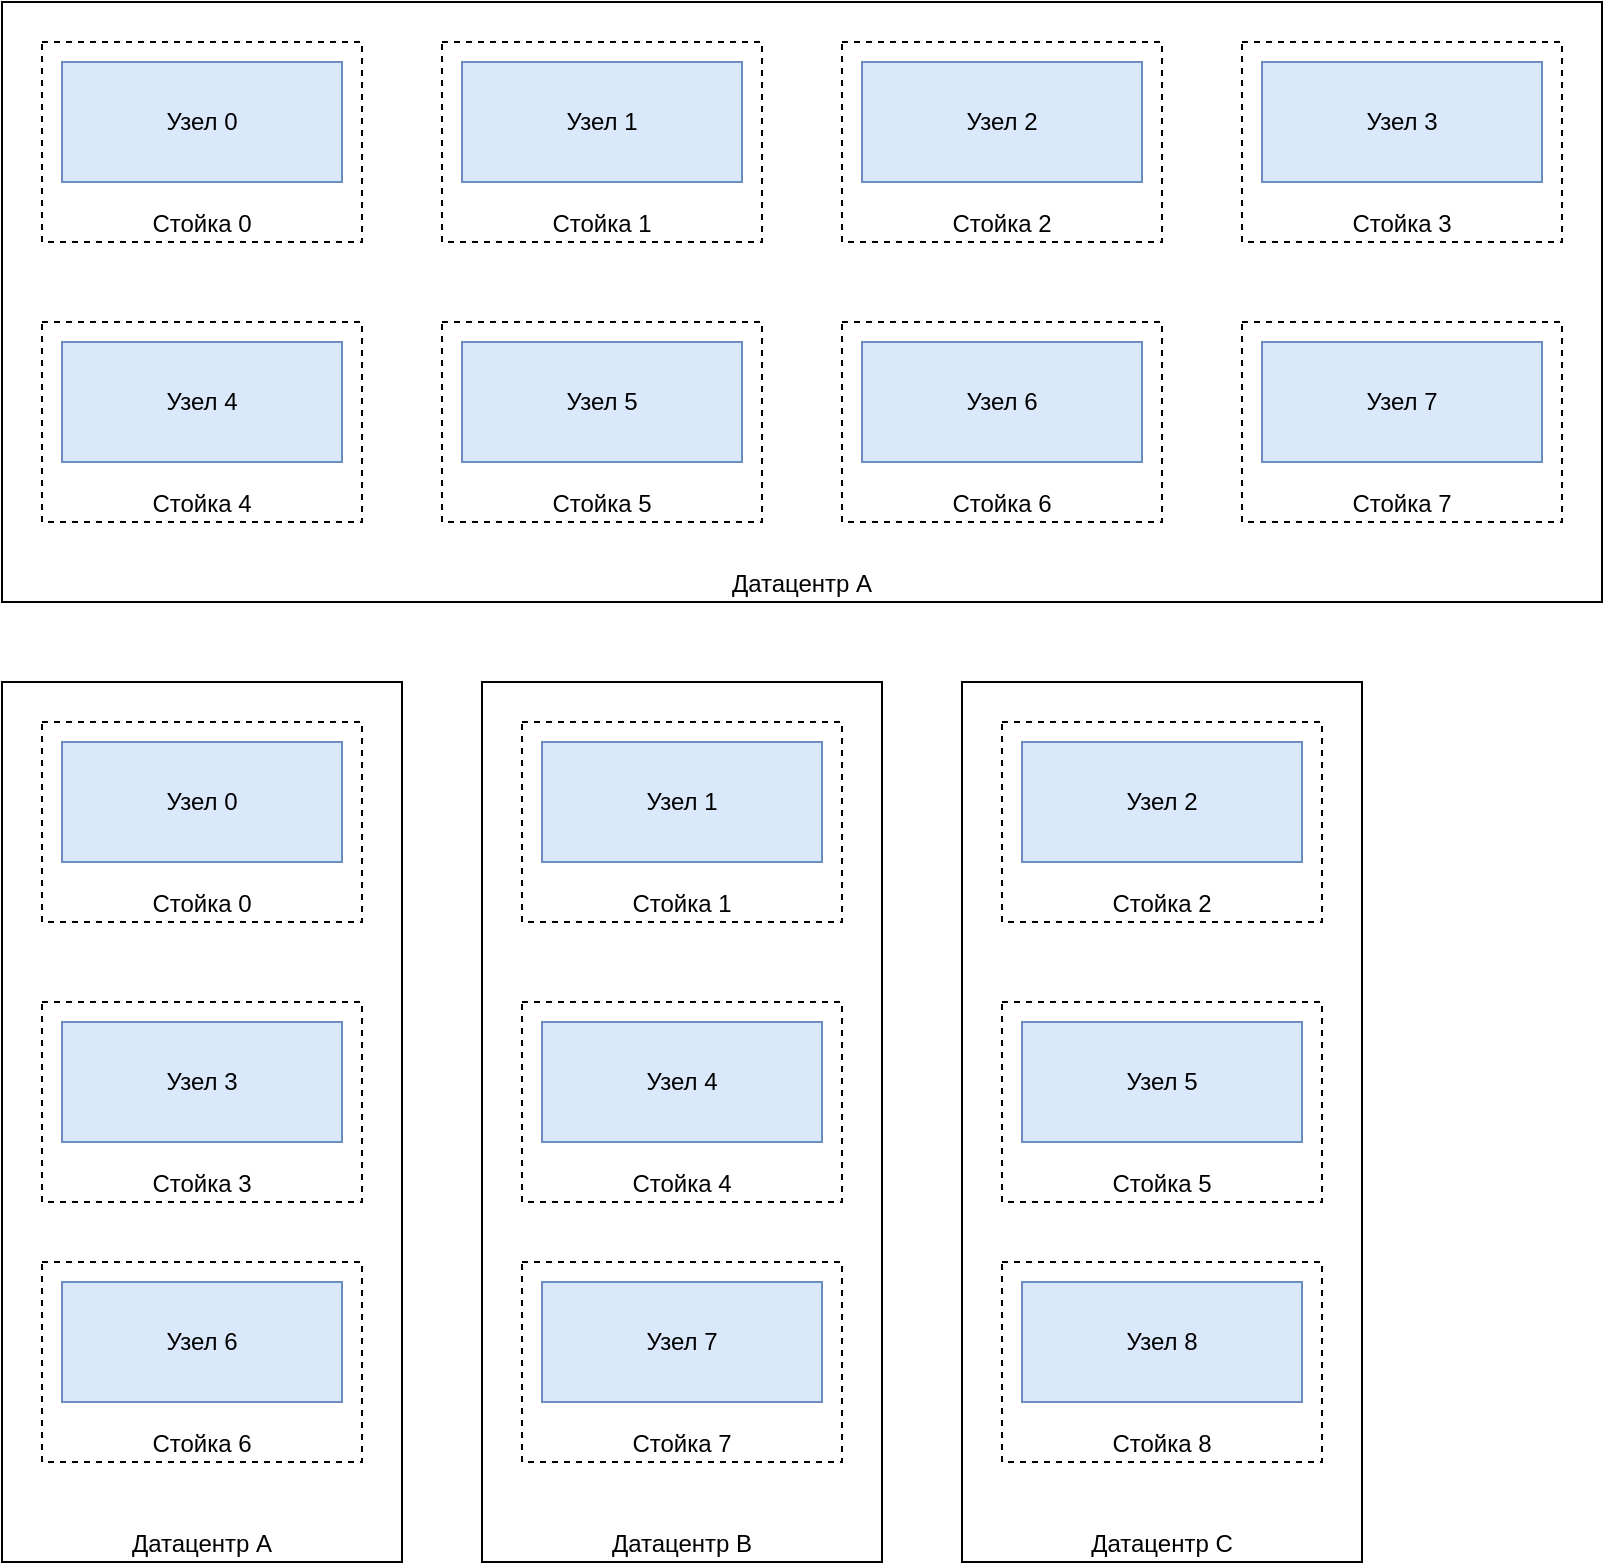 <mxfile version="24.7.8">
  <diagram name="Page-1" id="EoMHodotU_ZhvWF8Ycyo">
    <mxGraphModel dx="1153" dy="1166" grid="1" gridSize="10" guides="1" tooltips="1" connect="1" arrows="1" fold="1" page="1" pageScale="1" pageWidth="827" pageHeight="1169" math="0" shadow="0">
      <root>
        <mxCell id="0" />
        <mxCell id="1" parent="0" />
        <mxCell id="NCqyyA6MCXhAwzqsalRT-25" value="Датацентр A" style="rounded=0;whiteSpace=wrap;html=1;verticalAlign=bottom;" vertex="1" parent="1">
          <mxGeometry x="20" y="20" width="800" height="300" as="geometry" />
        </mxCell>
        <mxCell id="NCqyyA6MCXhAwzqsalRT-1" value="Стойка 0" style="rounded=0;whiteSpace=wrap;html=1;dashed=1;verticalAlign=bottom;" vertex="1" parent="1">
          <mxGeometry x="40" y="40" width="160" height="100" as="geometry" />
        </mxCell>
        <mxCell id="NCqyyA6MCXhAwzqsalRT-10" value="Узел 0" style="rounded=0;whiteSpace=wrap;html=1;fillColor=#dae8fc;strokeColor=#6c8ebf;" vertex="1" parent="1">
          <mxGeometry x="50" y="50" width="140" height="60" as="geometry" />
        </mxCell>
        <mxCell id="NCqyyA6MCXhAwzqsalRT-11" value="Стойка&amp;nbsp;1" style="rounded=0;whiteSpace=wrap;html=1;dashed=1;verticalAlign=bottom;" vertex="1" parent="1">
          <mxGeometry x="240" y="40" width="160" height="100" as="geometry" />
        </mxCell>
        <mxCell id="NCqyyA6MCXhAwzqsalRT-12" value="Узел&amp;nbsp;1" style="rounded=0;whiteSpace=wrap;html=1;fillColor=#dae8fc;strokeColor=#6c8ebf;" vertex="1" parent="1">
          <mxGeometry x="250" y="50" width="140" height="60" as="geometry" />
        </mxCell>
        <mxCell id="NCqyyA6MCXhAwzqsalRT-13" value="Стойка&amp;nbsp;2" style="rounded=0;whiteSpace=wrap;html=1;dashed=1;verticalAlign=bottom;" vertex="1" parent="1">
          <mxGeometry x="440" y="40" width="160" height="100" as="geometry" />
        </mxCell>
        <mxCell id="NCqyyA6MCXhAwzqsalRT-14" value="Узел&amp;nbsp;2" style="rounded=0;whiteSpace=wrap;html=1;fillColor=#dae8fc;strokeColor=#6c8ebf;" vertex="1" parent="1">
          <mxGeometry x="450" y="50" width="140" height="60" as="geometry" />
        </mxCell>
        <mxCell id="NCqyyA6MCXhAwzqsalRT-15" value="Стойка&amp;nbsp;3" style="rounded=0;whiteSpace=wrap;html=1;dashed=1;verticalAlign=bottom;" vertex="1" parent="1">
          <mxGeometry x="640" y="40" width="160" height="100" as="geometry" />
        </mxCell>
        <mxCell id="NCqyyA6MCXhAwzqsalRT-16" value="Узел&amp;nbsp;3" style="rounded=0;whiteSpace=wrap;html=1;fillColor=#dae8fc;strokeColor=#6c8ebf;" vertex="1" parent="1">
          <mxGeometry x="650" y="50" width="140" height="60" as="geometry" />
        </mxCell>
        <mxCell id="NCqyyA6MCXhAwzqsalRT-17" value="Стойка&amp;nbsp;4" style="rounded=0;whiteSpace=wrap;html=1;dashed=1;verticalAlign=bottom;" vertex="1" parent="1">
          <mxGeometry x="40" y="180" width="160" height="100" as="geometry" />
        </mxCell>
        <mxCell id="NCqyyA6MCXhAwzqsalRT-18" value="Узел&amp;nbsp;4" style="rounded=0;whiteSpace=wrap;html=1;fillColor=#dae8fc;strokeColor=#6c8ebf;" vertex="1" parent="1">
          <mxGeometry x="50" y="190" width="140" height="60" as="geometry" />
        </mxCell>
        <mxCell id="NCqyyA6MCXhAwzqsalRT-19" value="Стойка&amp;nbsp;5" style="rounded=0;whiteSpace=wrap;html=1;dashed=1;verticalAlign=bottom;" vertex="1" parent="1">
          <mxGeometry x="240" y="180" width="160" height="100" as="geometry" />
        </mxCell>
        <mxCell id="NCqyyA6MCXhAwzqsalRT-20" value="Узел&amp;nbsp;5" style="rounded=0;whiteSpace=wrap;html=1;fillColor=#dae8fc;strokeColor=#6c8ebf;" vertex="1" parent="1">
          <mxGeometry x="250" y="190" width="140" height="60" as="geometry" />
        </mxCell>
        <mxCell id="NCqyyA6MCXhAwzqsalRT-21" value="Стойка&amp;nbsp;6" style="rounded=0;whiteSpace=wrap;html=1;dashed=1;verticalAlign=bottom;" vertex="1" parent="1">
          <mxGeometry x="440" y="180" width="160" height="100" as="geometry" />
        </mxCell>
        <mxCell id="NCqyyA6MCXhAwzqsalRT-22" value="Узел&amp;nbsp;6" style="rounded=0;whiteSpace=wrap;html=1;fillColor=#dae8fc;strokeColor=#6c8ebf;" vertex="1" parent="1">
          <mxGeometry x="450" y="190" width="140" height="60" as="geometry" />
        </mxCell>
        <mxCell id="NCqyyA6MCXhAwzqsalRT-23" value="Стойка&amp;nbsp;7" style="rounded=0;whiteSpace=wrap;html=1;dashed=1;verticalAlign=bottom;" vertex="1" parent="1">
          <mxGeometry x="640" y="180" width="160" height="100" as="geometry" />
        </mxCell>
        <mxCell id="NCqyyA6MCXhAwzqsalRT-24" value="Узел&amp;nbsp;7" style="rounded=0;whiteSpace=wrap;html=1;fillColor=#dae8fc;strokeColor=#6c8ebf;" vertex="1" parent="1">
          <mxGeometry x="650" y="190" width="140" height="60" as="geometry" />
        </mxCell>
        <mxCell id="NCqyyA6MCXhAwzqsalRT-26" value="Датацентр&amp;nbsp;A" style="rounded=0;whiteSpace=wrap;html=1;verticalAlign=bottom;" vertex="1" parent="1">
          <mxGeometry x="20" y="360" width="200" height="440" as="geometry" />
        </mxCell>
        <mxCell id="NCqyyA6MCXhAwzqsalRT-27" value="Стойка&amp;nbsp;0" style="rounded=0;whiteSpace=wrap;html=1;dashed=1;verticalAlign=bottom;" vertex="1" parent="1">
          <mxGeometry x="40" y="380" width="160" height="100" as="geometry" />
        </mxCell>
        <mxCell id="NCqyyA6MCXhAwzqsalRT-28" value="Узел&amp;nbsp;0" style="rounded=0;whiteSpace=wrap;html=1;fillColor=#dae8fc;strokeColor=#6c8ebf;" vertex="1" parent="1">
          <mxGeometry x="50" y="390" width="140" height="60" as="geometry" />
        </mxCell>
        <mxCell id="NCqyyA6MCXhAwzqsalRT-29" value="Стойка&amp;nbsp;3" style="rounded=0;whiteSpace=wrap;html=1;dashed=1;verticalAlign=bottom;" vertex="1" parent="1">
          <mxGeometry x="40" y="520" width="160" height="100" as="geometry" />
        </mxCell>
        <mxCell id="NCqyyA6MCXhAwzqsalRT-30" value="Узел&amp;nbsp;3" style="rounded=0;whiteSpace=wrap;html=1;fillColor=#dae8fc;strokeColor=#6c8ebf;" vertex="1" parent="1">
          <mxGeometry x="50" y="530" width="140" height="60" as="geometry" />
        </mxCell>
        <mxCell id="NCqyyA6MCXhAwzqsalRT-31" value="Стойка&amp;nbsp;6" style="rounded=0;whiteSpace=wrap;html=1;dashed=1;verticalAlign=bottom;" vertex="1" parent="1">
          <mxGeometry x="40" y="650" width="160" height="100" as="geometry" />
        </mxCell>
        <mxCell id="NCqyyA6MCXhAwzqsalRT-32" value="Узел&amp;nbsp;6" style="rounded=0;whiteSpace=wrap;html=1;fillColor=#dae8fc;strokeColor=#6c8ebf;" vertex="1" parent="1">
          <mxGeometry x="50" y="660" width="140" height="60" as="geometry" />
        </mxCell>
        <mxCell id="NCqyyA6MCXhAwzqsalRT-45" value="Датацентр&amp;nbsp;B" style="rounded=0;whiteSpace=wrap;html=1;verticalAlign=bottom;" vertex="1" parent="1">
          <mxGeometry x="260" y="360" width="200" height="440" as="geometry" />
        </mxCell>
        <mxCell id="NCqyyA6MCXhAwzqsalRT-46" value="Стойка&amp;nbsp;1" style="rounded=0;whiteSpace=wrap;html=1;dashed=1;verticalAlign=bottom;" vertex="1" parent="1">
          <mxGeometry x="280" y="380" width="160" height="100" as="geometry" />
        </mxCell>
        <mxCell id="NCqyyA6MCXhAwzqsalRT-47" value="Узел&amp;nbsp;1" style="rounded=0;whiteSpace=wrap;html=1;fillColor=#dae8fc;strokeColor=#6c8ebf;" vertex="1" parent="1">
          <mxGeometry x="290" y="390" width="140" height="60" as="geometry" />
        </mxCell>
        <mxCell id="NCqyyA6MCXhAwzqsalRT-48" value="Стойка&amp;nbsp;4" style="rounded=0;whiteSpace=wrap;html=1;dashed=1;verticalAlign=bottom;" vertex="1" parent="1">
          <mxGeometry x="280" y="520" width="160" height="100" as="geometry" />
        </mxCell>
        <mxCell id="NCqyyA6MCXhAwzqsalRT-49" value="Узел&amp;nbsp;4" style="rounded=0;whiteSpace=wrap;html=1;fillColor=#dae8fc;strokeColor=#6c8ebf;" vertex="1" parent="1">
          <mxGeometry x="290" y="530" width="140" height="60" as="geometry" />
        </mxCell>
        <mxCell id="NCqyyA6MCXhAwzqsalRT-50" value="Стойка&amp;nbsp;7" style="rounded=0;whiteSpace=wrap;html=1;dashed=1;verticalAlign=bottom;" vertex="1" parent="1">
          <mxGeometry x="280" y="650" width="160" height="100" as="geometry" />
        </mxCell>
        <mxCell id="NCqyyA6MCXhAwzqsalRT-51" value="Узел&amp;nbsp;7" style="rounded=0;whiteSpace=wrap;html=1;fillColor=#dae8fc;strokeColor=#6c8ebf;" vertex="1" parent="1">
          <mxGeometry x="290" y="660" width="140" height="60" as="geometry" />
        </mxCell>
        <mxCell id="NCqyyA6MCXhAwzqsalRT-52" value="Датацентр&amp;nbsp;C" style="rounded=0;whiteSpace=wrap;html=1;verticalAlign=bottom;" vertex="1" parent="1">
          <mxGeometry x="500" y="360" width="200" height="440" as="geometry" />
        </mxCell>
        <mxCell id="NCqyyA6MCXhAwzqsalRT-53" value="Стойка&amp;nbsp;2" style="rounded=0;whiteSpace=wrap;html=1;dashed=1;verticalAlign=bottom;" vertex="1" parent="1">
          <mxGeometry x="520" y="380" width="160" height="100" as="geometry" />
        </mxCell>
        <mxCell id="NCqyyA6MCXhAwzqsalRT-54" value="Узел&amp;nbsp;2" style="rounded=0;whiteSpace=wrap;html=1;fillColor=#dae8fc;strokeColor=#6c8ebf;" vertex="1" parent="1">
          <mxGeometry x="530" y="390" width="140" height="60" as="geometry" />
        </mxCell>
        <mxCell id="NCqyyA6MCXhAwzqsalRT-55" value="Стойка&amp;nbsp;5" style="rounded=0;whiteSpace=wrap;html=1;dashed=1;verticalAlign=bottom;" vertex="1" parent="1">
          <mxGeometry x="520" y="520" width="160" height="100" as="geometry" />
        </mxCell>
        <mxCell id="NCqyyA6MCXhAwzqsalRT-56" value="Узел&amp;nbsp;5" style="rounded=0;whiteSpace=wrap;html=1;fillColor=#dae8fc;strokeColor=#6c8ebf;" vertex="1" parent="1">
          <mxGeometry x="530" y="530" width="140" height="60" as="geometry" />
        </mxCell>
        <mxCell id="NCqyyA6MCXhAwzqsalRT-57" value="Стойка&amp;nbsp;8" style="rounded=0;whiteSpace=wrap;html=1;dashed=1;verticalAlign=bottom;" vertex="1" parent="1">
          <mxGeometry x="520" y="650" width="160" height="100" as="geometry" />
        </mxCell>
        <mxCell id="NCqyyA6MCXhAwzqsalRT-58" value="Узел&amp;nbsp;8" style="rounded=0;whiteSpace=wrap;html=1;fillColor=#dae8fc;strokeColor=#6c8ebf;" vertex="1" parent="1">
          <mxGeometry x="530" y="660" width="140" height="60" as="geometry" />
        </mxCell>
      </root>
    </mxGraphModel>
  </diagram>
</mxfile>
